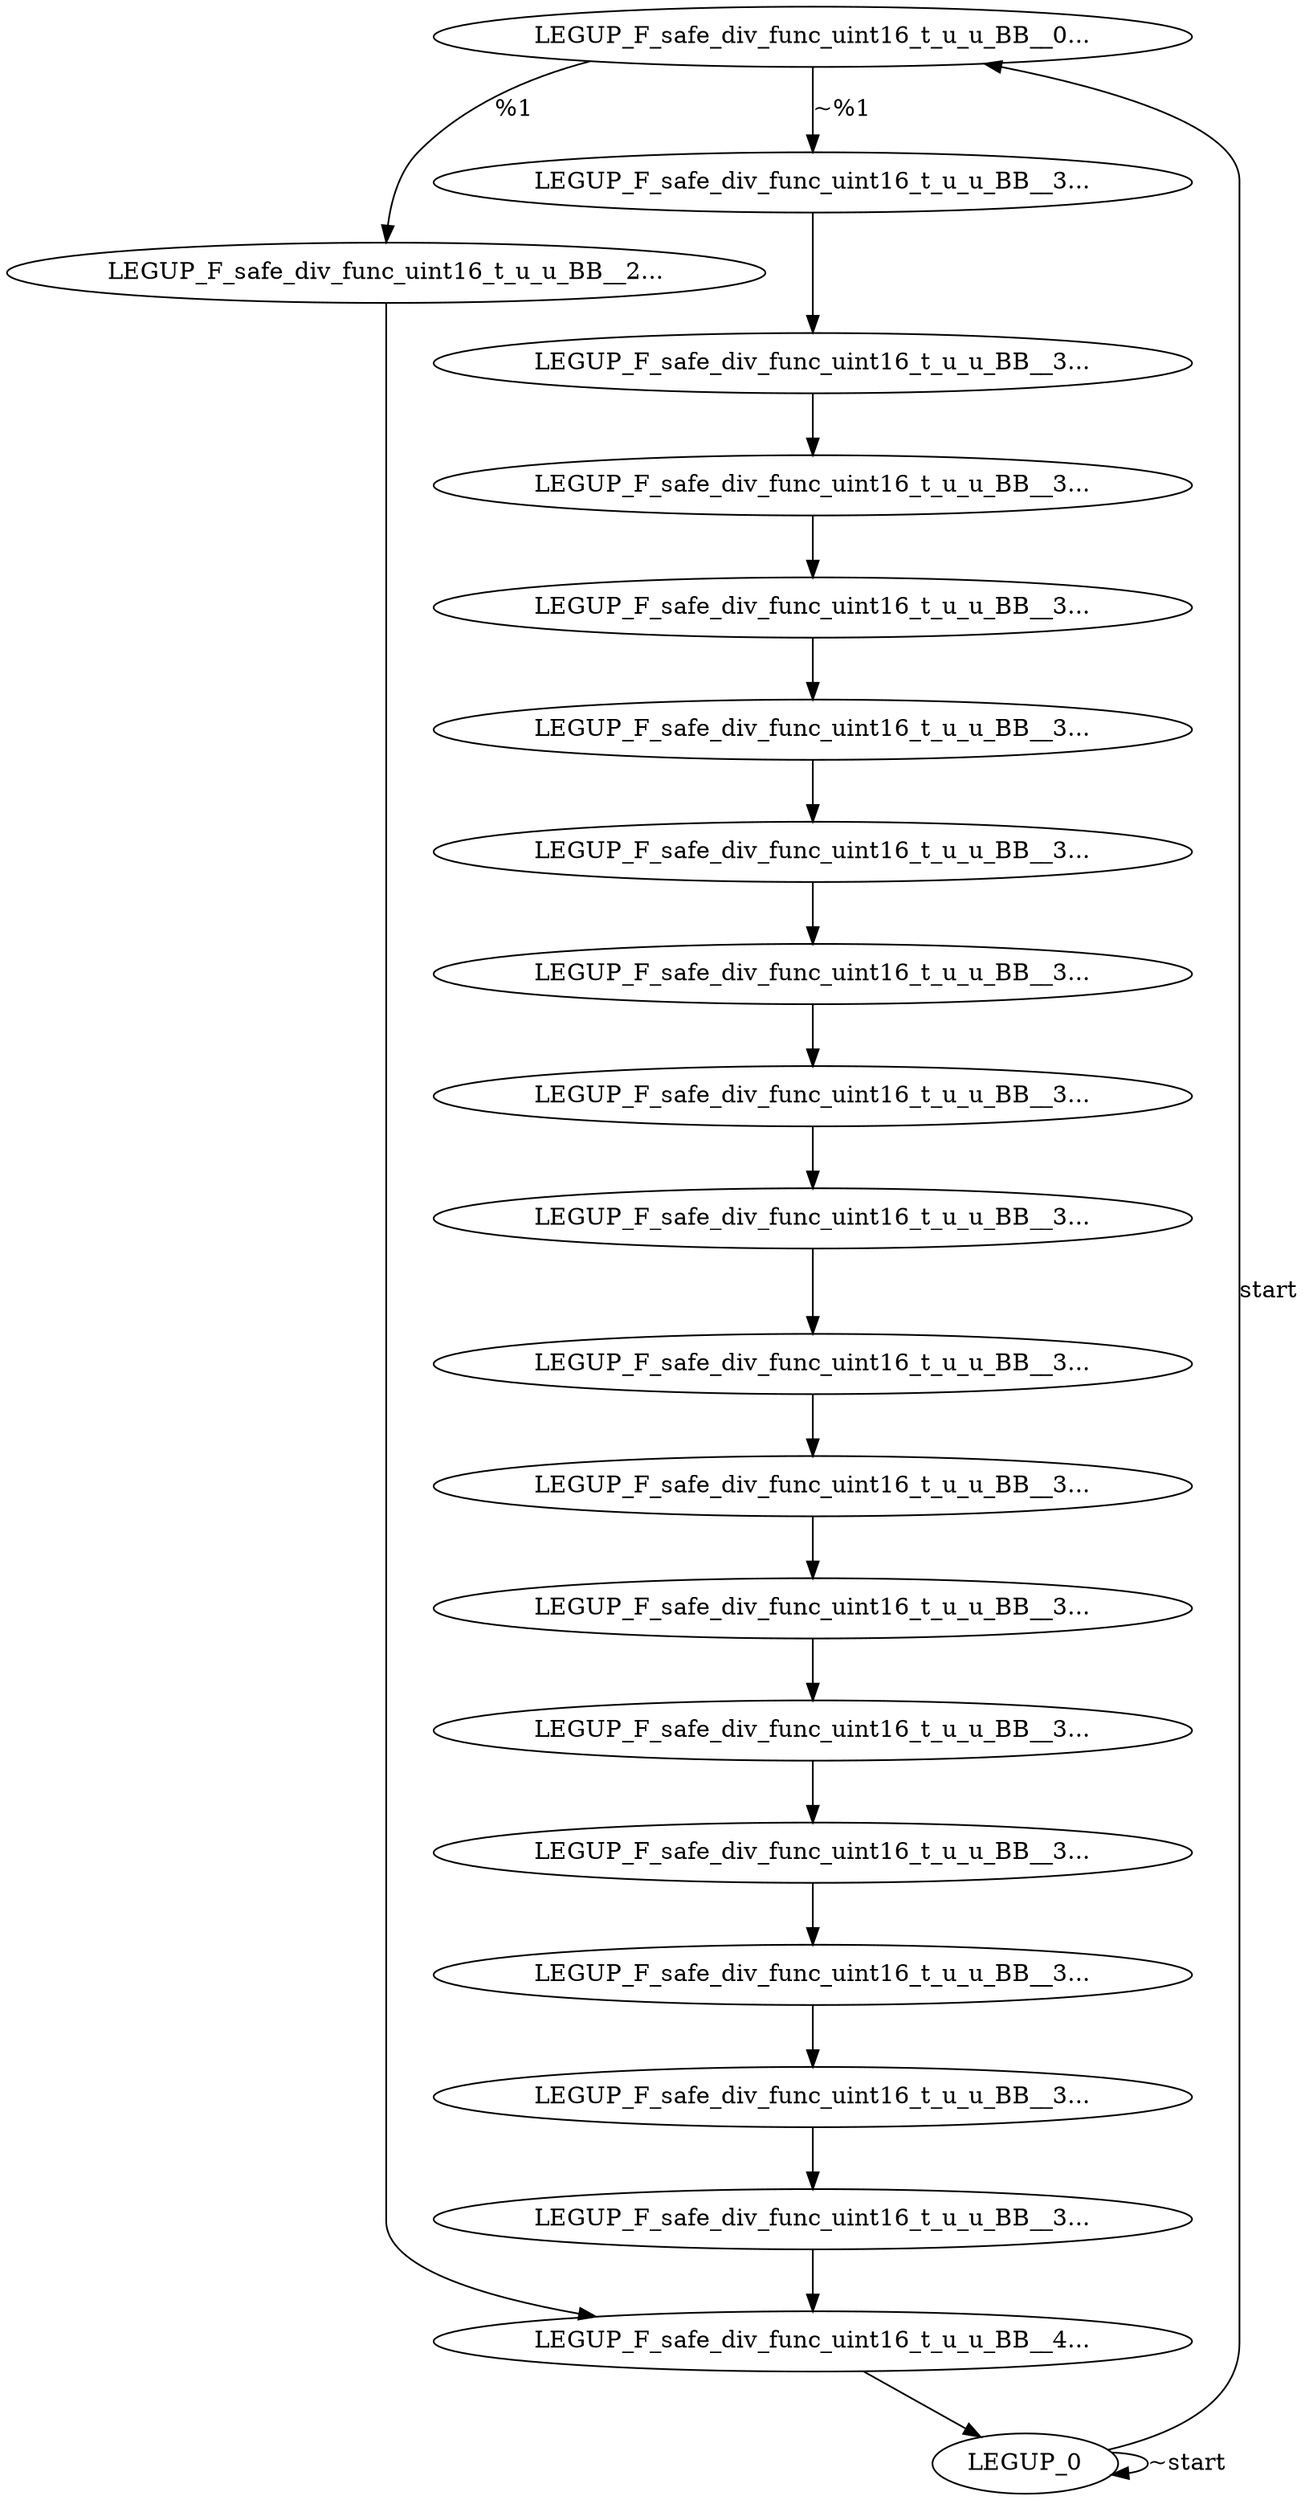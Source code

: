 digraph {
Node0x3c0dc70[label="LEGUP_F_safe_div_func_uint16_t_u_u_BB__0..."];
Node0x3c0dad0[label="LEGUP_0"];
Node0x3c0dad0 -> Node0x3c0dc70[label="start"];
Node0x3c0dad0 -> Node0x3c0dad0[label="~start"];
Node0x3c186a0[label="LEGUP_F_safe_div_func_uint16_t_u_u_BB__2..."];
Node0x3c0dc70 -> Node0x3c186a0[label="%1"];
Node0x3c187f0[label="LEGUP_F_safe_div_func_uint16_t_u_u_BB__3..."];
Node0x3c0dc70 -> Node0x3c187f0[label="~%1"];
Node0x3c18970[label="LEGUP_F_safe_div_func_uint16_t_u_u_BB__4..."];
Node0x3c186a0 -> Node0x3c18970;
Node0x3c19340[label="LEGUP_F_safe_div_func_uint16_t_u_u_BB__3..."];
Node0x3c187f0 -> Node0x3c19340;
Node0x3c19410[label="LEGUP_F_safe_div_func_uint16_t_u_u_BB__3..."];
Node0x3c19340 -> Node0x3c19410;
Node0x3c19510[label="LEGUP_F_safe_div_func_uint16_t_u_u_BB__3..."];
Node0x3c19410 -> Node0x3c19510;
Node0x3c0e2e0[label="LEGUP_F_safe_div_func_uint16_t_u_u_BB__3..."];
Node0x3c19510 -> Node0x3c0e2e0;
Node0x3c0e420[label="LEGUP_F_safe_div_func_uint16_t_u_u_BB__3..."];
Node0x3c0e2e0 -> Node0x3c0e420;
Node0x3c0e560[label="LEGUP_F_safe_div_func_uint16_t_u_u_BB__3..."];
Node0x3c0e420 -> Node0x3c0e560;
Node0x3c0e6a0[label="LEGUP_F_safe_div_func_uint16_t_u_u_BB__3..."];
Node0x3c0e560 -> Node0x3c0e6a0;
Node0x3c0e7e0[label="LEGUP_F_safe_div_func_uint16_t_u_u_BB__3..."];
Node0x3c0e6a0 -> Node0x3c0e7e0;
Node0x3c0e920[label="LEGUP_F_safe_div_func_uint16_t_u_u_BB__3..."];
Node0x3c0e7e0 -> Node0x3c0e920;
Node0x3c0ea60[label="LEGUP_F_safe_div_func_uint16_t_u_u_BB__3..."];
Node0x3c0e920 -> Node0x3c0ea60;
Node0x3c0eba0[label="LEGUP_F_safe_div_func_uint16_t_u_u_BB__3..."];
Node0x3c0ea60 -> Node0x3c0eba0;
Node0x3c0ece0[label="LEGUP_F_safe_div_func_uint16_t_u_u_BB__3..."];
Node0x3c0eba0 -> Node0x3c0ece0;
Node0x3c0ee20[label="LEGUP_F_safe_div_func_uint16_t_u_u_BB__3..."];
Node0x3c0ece0 -> Node0x3c0ee20;
Node0x3c0ef60[label="LEGUP_F_safe_div_func_uint16_t_u_u_BB__3..."];
Node0x3c0ee20 -> Node0x3c0ef60;
Node0x3c0f0a0[label="LEGUP_F_safe_div_func_uint16_t_u_u_BB__3..."];
Node0x3c0ef60 -> Node0x3c0f0a0;
Node0x3c0f1e0[label="LEGUP_F_safe_div_func_uint16_t_u_u_BB__3..."];
Node0x3c0f0a0 -> Node0x3c0f1e0;
Node0x3c0f1e0 -> Node0x3c18970;
Node0x3c18970 -> Node0x3c0dad0;
}
